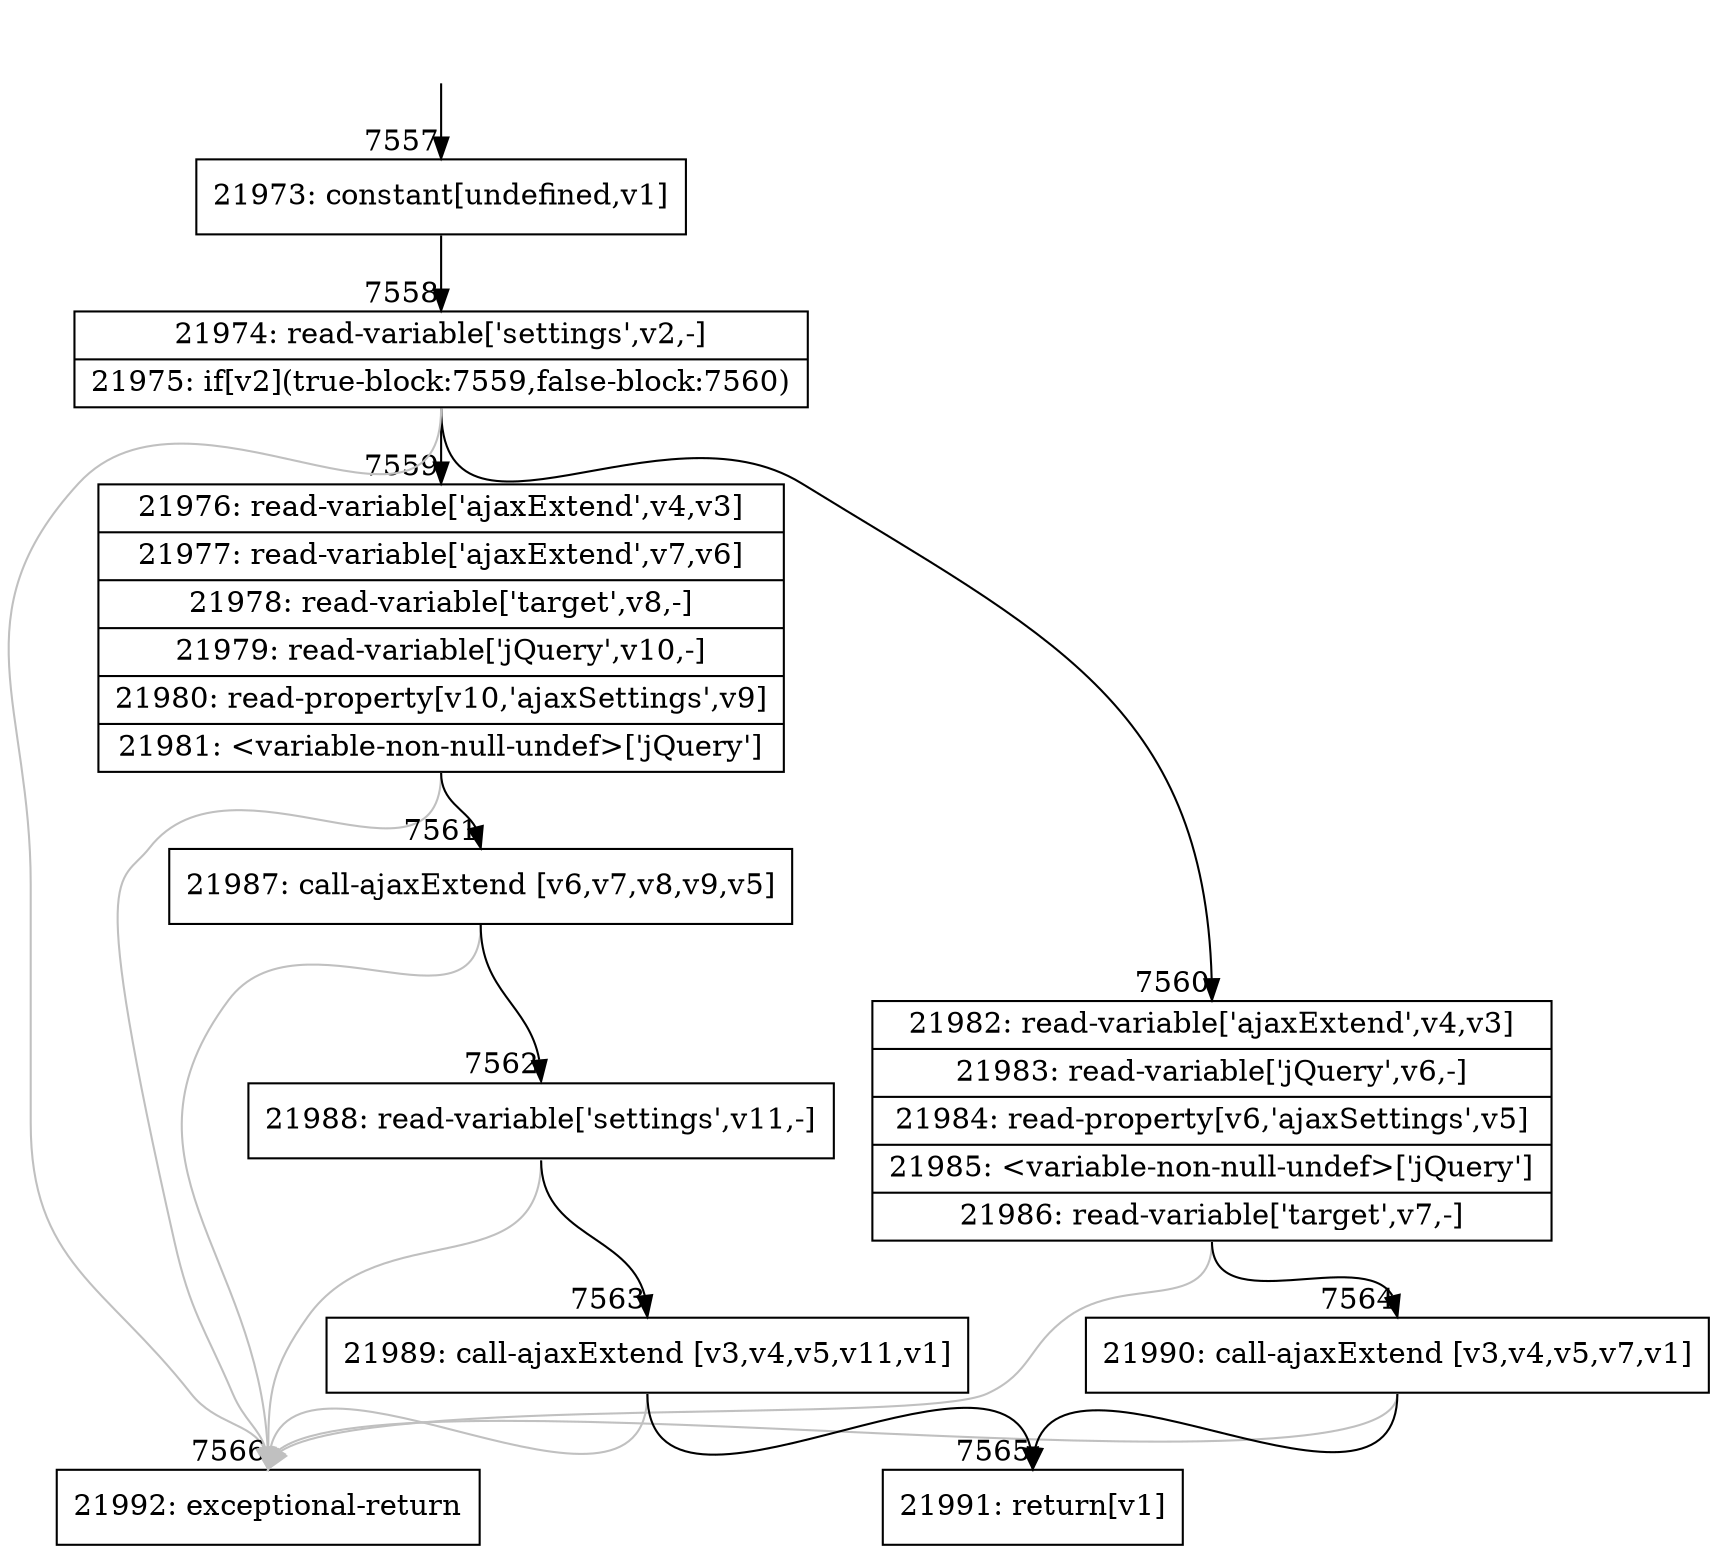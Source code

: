 digraph {
rankdir="TD"
BB_entry480[shape=none,label=""];
BB_entry480 -> BB7557 [tailport=s, headport=n, headlabel="    7557"]
BB7557 [shape=record label="{21973: constant[undefined,v1]}" ] 
BB7557 -> BB7558 [tailport=s, headport=n, headlabel="      7558"]
BB7558 [shape=record label="{21974: read-variable['settings',v2,-]|21975: if[v2](true-block:7559,false-block:7560)}" ] 
BB7558 -> BB7559 [tailport=s, headport=n, headlabel="      7559"]
BB7558 -> BB7560 [tailport=s, headport=n, headlabel="      7560"]
BB7558 -> BB7566 [tailport=s, headport=n, color=gray, headlabel="      7566"]
BB7559 [shape=record label="{21976: read-variable['ajaxExtend',v4,v3]|21977: read-variable['ajaxExtend',v7,v6]|21978: read-variable['target',v8,-]|21979: read-variable['jQuery',v10,-]|21980: read-property[v10,'ajaxSettings',v9]|21981: \<variable-non-null-undef\>['jQuery']}" ] 
BB7559 -> BB7561 [tailport=s, headport=n, headlabel="      7561"]
BB7559 -> BB7566 [tailport=s, headport=n, color=gray]
BB7560 [shape=record label="{21982: read-variable['ajaxExtend',v4,v3]|21983: read-variable['jQuery',v6,-]|21984: read-property[v6,'ajaxSettings',v5]|21985: \<variable-non-null-undef\>['jQuery']|21986: read-variable['target',v7,-]}" ] 
BB7560 -> BB7564 [tailport=s, headport=n, headlabel="      7564"]
BB7560 -> BB7566 [tailport=s, headport=n, color=gray]
BB7561 [shape=record label="{21987: call-ajaxExtend [v6,v7,v8,v9,v5]}" ] 
BB7561 -> BB7562 [tailport=s, headport=n, headlabel="      7562"]
BB7561 -> BB7566 [tailport=s, headport=n, color=gray]
BB7562 [shape=record label="{21988: read-variable['settings',v11,-]}" ] 
BB7562 -> BB7563 [tailport=s, headport=n, headlabel="      7563"]
BB7562 -> BB7566 [tailport=s, headport=n, color=gray]
BB7563 [shape=record label="{21989: call-ajaxExtend [v3,v4,v5,v11,v1]}" ] 
BB7563 -> BB7565 [tailport=s, headport=n, headlabel="      7565"]
BB7563 -> BB7566 [tailport=s, headport=n, color=gray]
BB7564 [shape=record label="{21990: call-ajaxExtend [v3,v4,v5,v7,v1]}" ] 
BB7564 -> BB7565 [tailport=s, headport=n]
BB7564 -> BB7566 [tailport=s, headport=n, color=gray]
BB7565 [shape=record label="{21991: return[v1]}" ] 
BB7566 [shape=record label="{21992: exceptional-return}" ] 
//#$~ 7709
}
